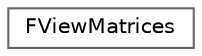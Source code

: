 digraph "Graphical Class Hierarchy"
{
 // INTERACTIVE_SVG=YES
 // LATEX_PDF_SIZE
  bgcolor="transparent";
  edge [fontname=Helvetica,fontsize=10,labelfontname=Helvetica,labelfontsize=10];
  node [fontname=Helvetica,fontsize=10,shape=box,height=0.2,width=0.4];
  rankdir="LR";
  Node0 [id="Node000000",label="FViewMatrices",height=0.2,width=0.4,color="grey40", fillcolor="white", style="filled",URL="$d4/da9/structFViewMatrices.html",tooltip=" "];
}
